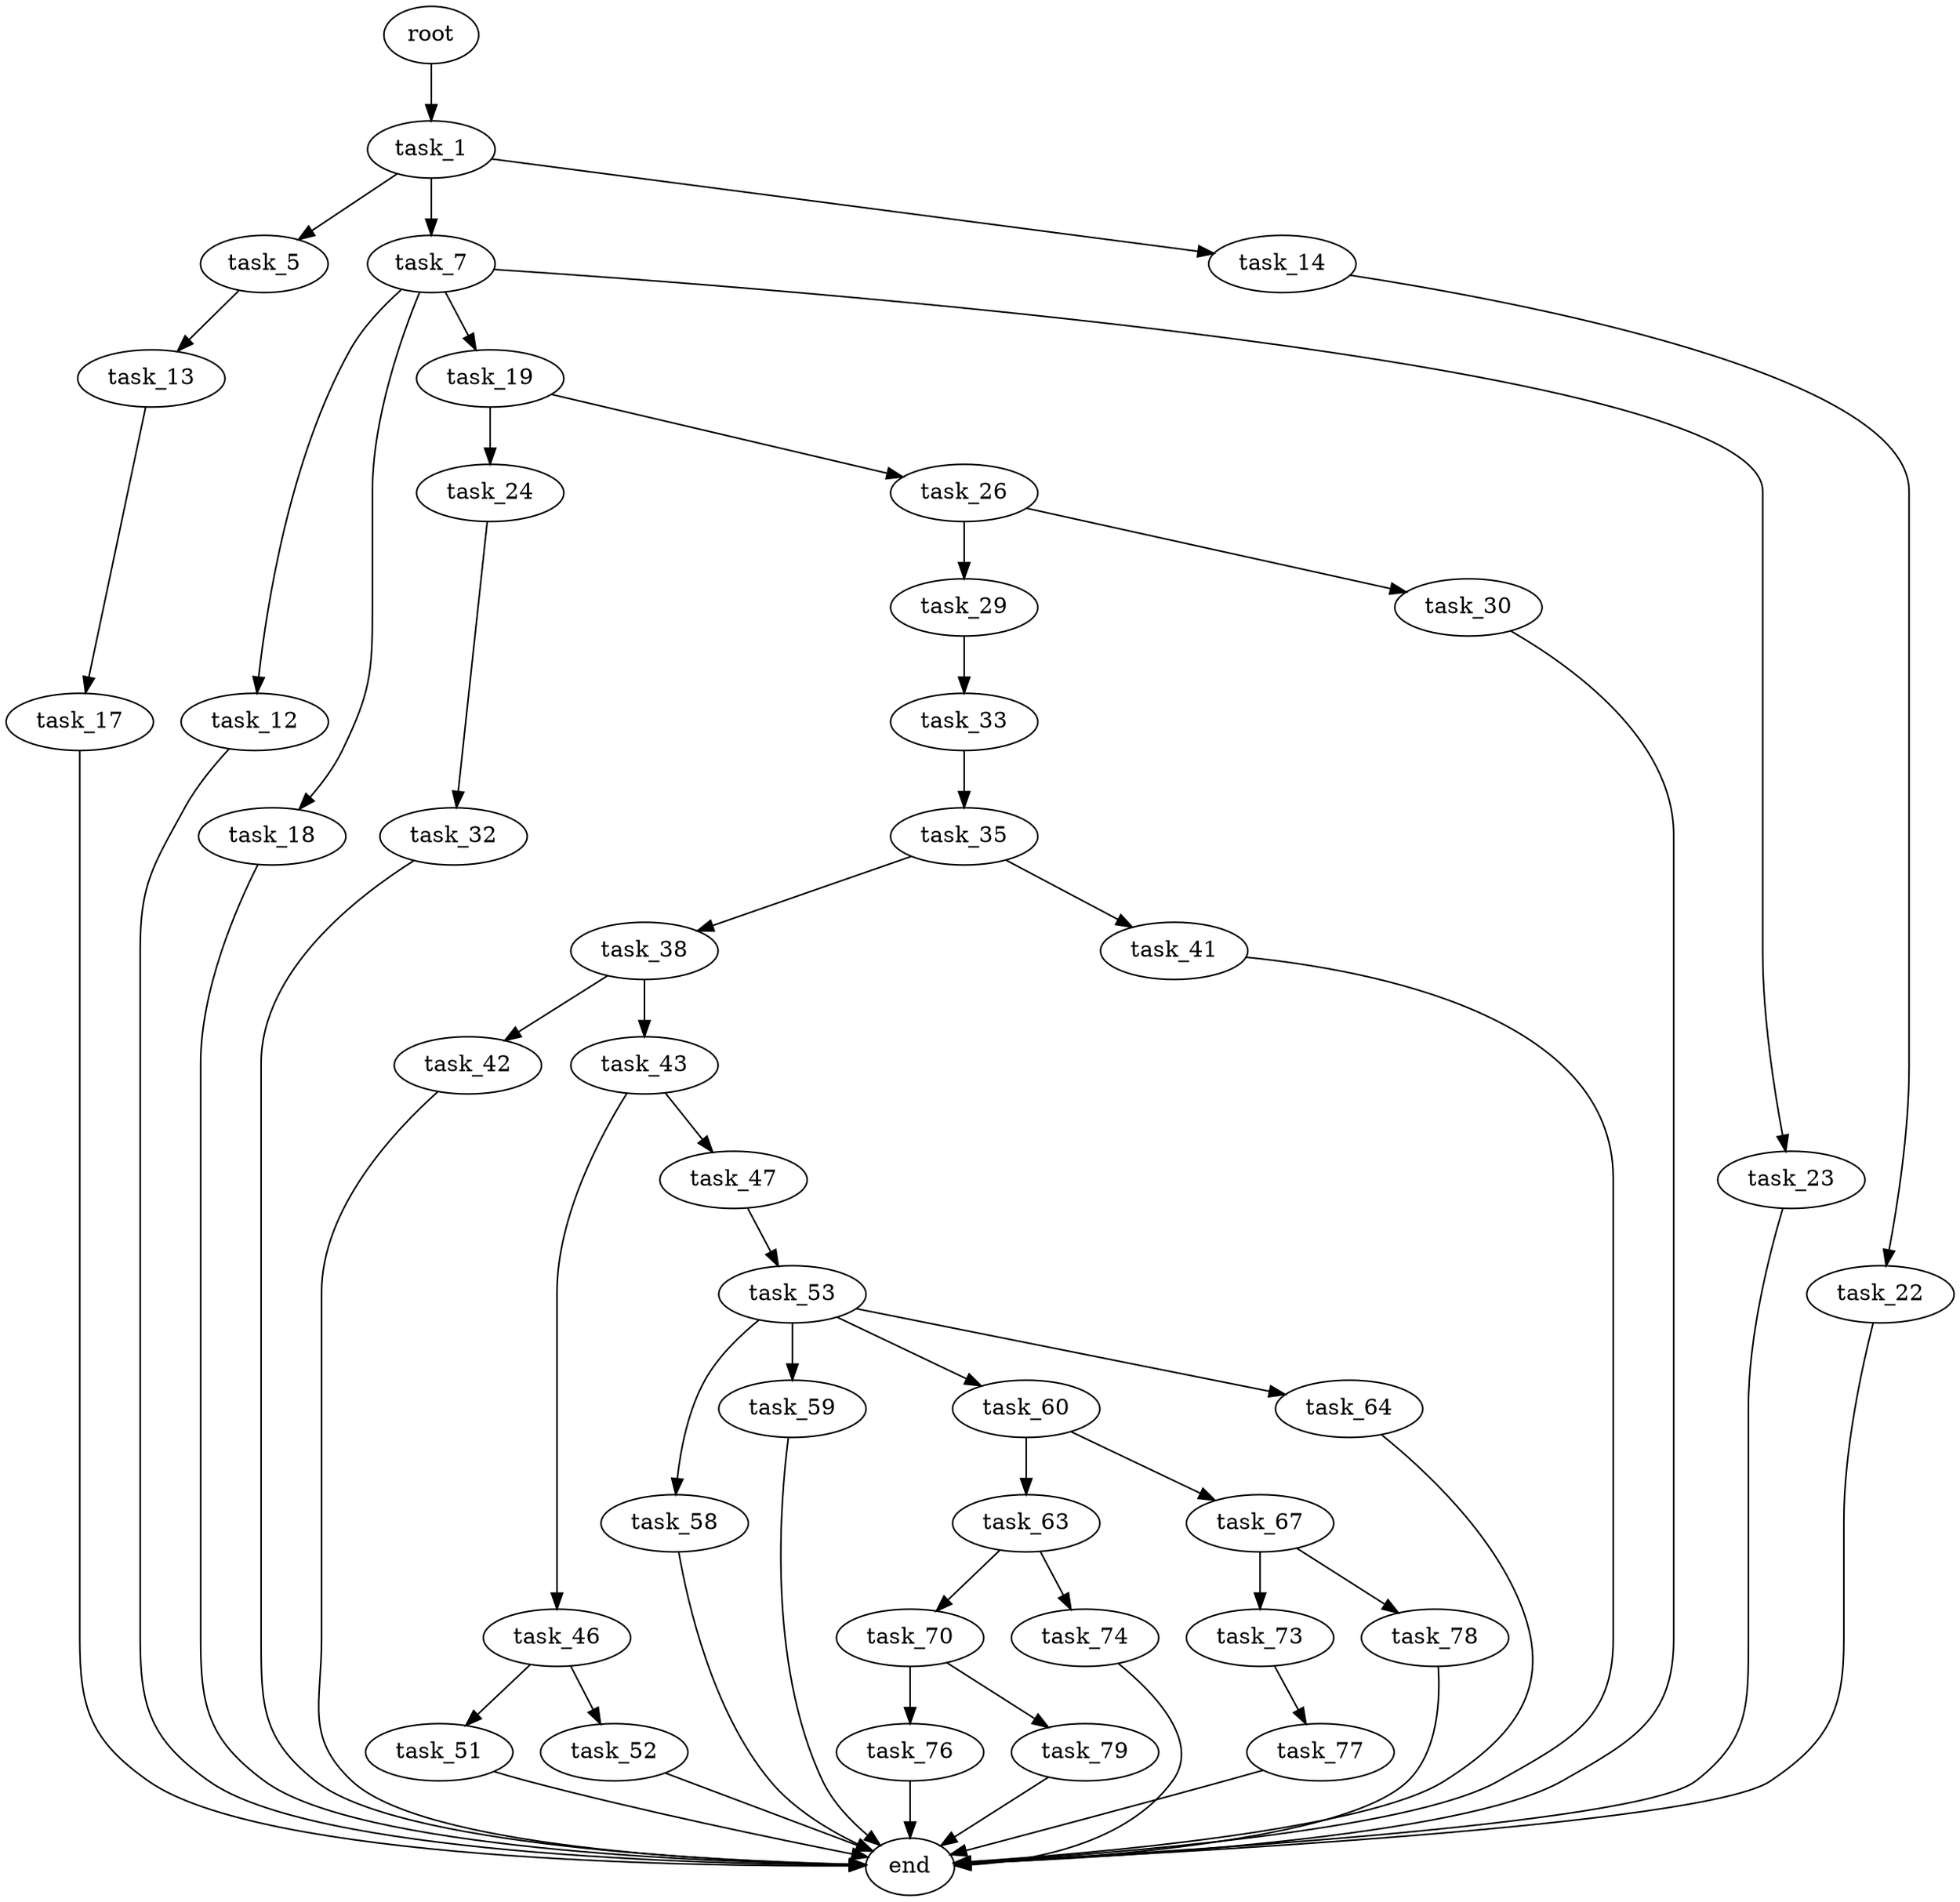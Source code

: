 digraph G {
  root [size="0.000000"];
  task_1 [size="1713352770.000000"];
  task_5 [size="10713275412.000000"];
  task_7 [size="80644589236.000000"];
  task_14 [size="776194203616.000000"];
  task_13 [size="549755813888.000000"];
  task_12 [size="847160081509.000000"];
  task_18 [size="134217728000.000000"];
  task_19 [size="8589934592.000000"];
  task_23 [size="31690329329.000000"];
  end [size="0.000000"];
  task_17 [size="652529743316.000000"];
  task_22 [size="4291547269.000000"];
  task_24 [size="549755813888.000000"];
  task_26 [size="549755813888.000000"];
  task_32 [size="28991029248.000000"];
  task_29 [size="782757789696.000000"];
  task_30 [size="20154651388.000000"];
  task_33 [size="31740625578.000000"];
  task_35 [size="304485137179.000000"];
  task_38 [size="511228198.000000"];
  task_41 [size="368293445632.000000"];
  task_42 [size="18930104162.000000"];
  task_43 [size="10372452433.000000"];
  task_46 [size="231928233984.000000"];
  task_47 [size="2915922101.000000"];
  task_51 [size="190215284272.000000"];
  task_52 [size="441281926075.000000"];
  task_53 [size="231928233984.000000"];
  task_58 [size="231928233984.000000"];
  task_59 [size="557947565041.000000"];
  task_60 [size="31307579345.000000"];
  task_64 [size="159589602317.000000"];
  task_63 [size="68719476736.000000"];
  task_67 [size="1518058734.000000"];
  task_70 [size="5099653039.000000"];
  task_74 [size="791763840268.000000"];
  task_73 [size="231928233984.000000"];
  task_78 [size="1650400453.000000"];
  task_76 [size="261931866683.000000"];
  task_79 [size="214927387316.000000"];
  task_77 [size="389744737168.000000"];

  root -> task_1 [size="1.000000"];
  task_1 -> task_5 [size="209715200.000000"];
  task_1 -> task_7 [size="209715200.000000"];
  task_1 -> task_14 [size="209715200.000000"];
  task_5 -> task_13 [size="301989888.000000"];
  task_7 -> task_12 [size="75497472.000000"];
  task_7 -> task_18 [size="75497472.000000"];
  task_7 -> task_19 [size="75497472.000000"];
  task_7 -> task_23 [size="75497472.000000"];
  task_14 -> task_22 [size="536870912.000000"];
  task_13 -> task_17 [size="536870912.000000"];
  task_12 -> end [size="1.000000"];
  task_18 -> end [size="1.000000"];
  task_19 -> task_24 [size="33554432.000000"];
  task_19 -> task_26 [size="33554432.000000"];
  task_23 -> end [size="1.000000"];
  task_17 -> end [size="1.000000"];
  task_22 -> end [size="1.000000"];
  task_24 -> task_32 [size="536870912.000000"];
  task_26 -> task_29 [size="536870912.000000"];
  task_26 -> task_30 [size="536870912.000000"];
  task_32 -> end [size="1.000000"];
  task_29 -> task_33 [size="679477248.000000"];
  task_30 -> end [size="1.000000"];
  task_33 -> task_35 [size="679477248.000000"];
  task_35 -> task_38 [size="411041792.000000"];
  task_35 -> task_41 [size="411041792.000000"];
  task_38 -> task_42 [size="33554432.000000"];
  task_38 -> task_43 [size="33554432.000000"];
  task_41 -> end [size="1.000000"];
  task_42 -> end [size="1.000000"];
  task_43 -> task_46 [size="411041792.000000"];
  task_43 -> task_47 [size="411041792.000000"];
  task_46 -> task_51 [size="301989888.000000"];
  task_46 -> task_52 [size="301989888.000000"];
  task_47 -> task_53 [size="75497472.000000"];
  task_51 -> end [size="1.000000"];
  task_52 -> end [size="1.000000"];
  task_53 -> task_58 [size="301989888.000000"];
  task_53 -> task_59 [size="301989888.000000"];
  task_53 -> task_60 [size="301989888.000000"];
  task_53 -> task_64 [size="301989888.000000"];
  task_58 -> end [size="1.000000"];
  task_59 -> end [size="1.000000"];
  task_60 -> task_63 [size="679477248.000000"];
  task_60 -> task_67 [size="679477248.000000"];
  task_64 -> end [size="1.000000"];
  task_63 -> task_70 [size="134217728.000000"];
  task_63 -> task_74 [size="134217728.000000"];
  task_67 -> task_73 [size="75497472.000000"];
  task_67 -> task_78 [size="75497472.000000"];
  task_70 -> task_76 [size="209715200.000000"];
  task_70 -> task_79 [size="209715200.000000"];
  task_74 -> end [size="1.000000"];
  task_73 -> task_77 [size="301989888.000000"];
  task_78 -> end [size="1.000000"];
  task_76 -> end [size="1.000000"];
  task_79 -> end [size="1.000000"];
  task_77 -> end [size="1.000000"];
}
